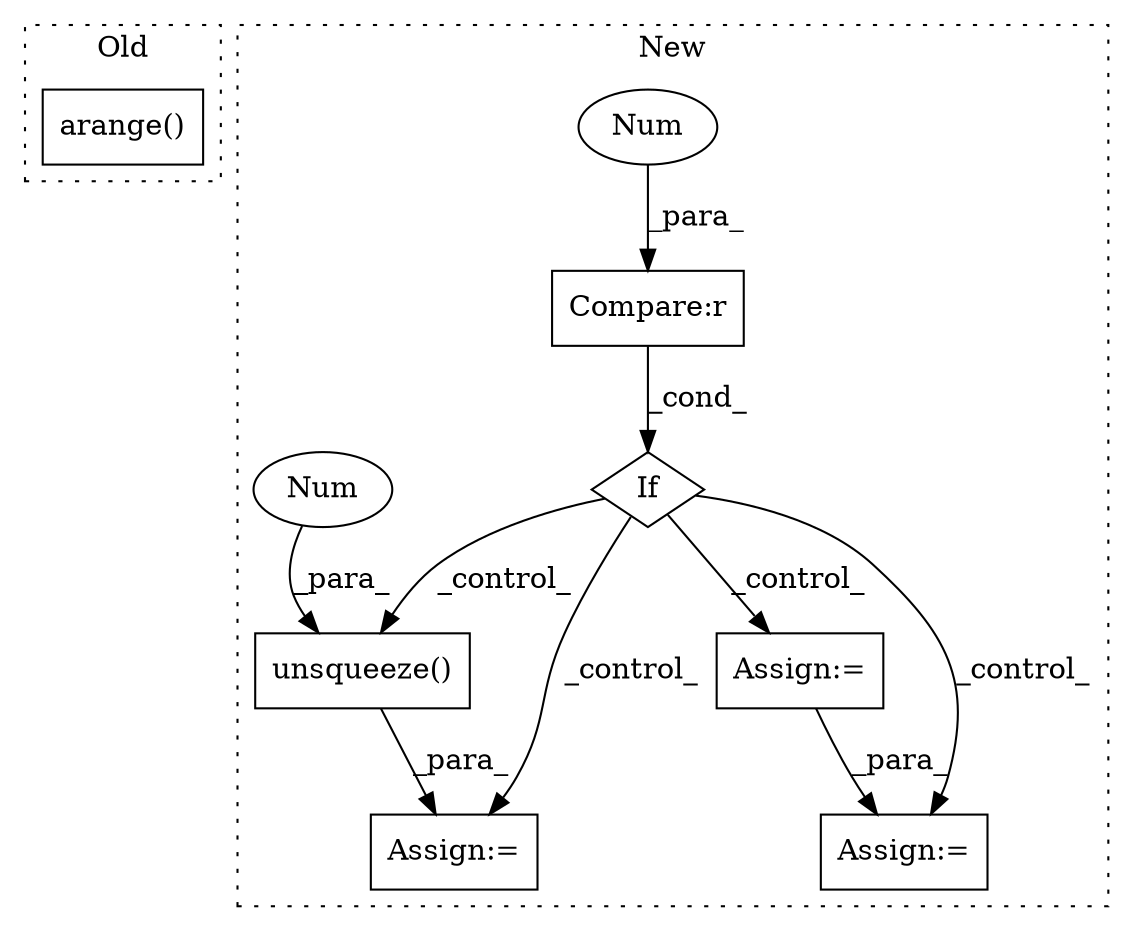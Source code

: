digraph G {
subgraph cluster0 {
1 [label="arange()" a="75" s="14864" l="99" shape="box"];
label = "Old";
style="dotted";
}
subgraph cluster1 {
2 [label="unsqueeze()" a="75" s="18681,18735" l="52,1" shape="box"];
3 [label="Num" a="76" s="18733" l="2" shape="ellipse"];
4 [label="Assign:=" a="68" s="18656" l="3" shape="box"];
5 [label="If" a="96" s="18611" l="3" shape="diamond"];
6 [label="Compare:r" a="40" s="18614" l="20" shape="box"];
7 [label="Num" a="76" s="18633" l="1" shape="ellipse"];
8 [label="Assign:=" a="68" s="18861" l="3" shape="box"];
9 [label="Assign:=" a="68" s="19016" l="4" shape="box"];
label = "New";
style="dotted";
}
2 -> 4 [label="_para_"];
3 -> 2 [label="_para_"];
5 -> 8 [label="_control_"];
5 -> 4 [label="_control_"];
5 -> 9 [label="_control_"];
5 -> 2 [label="_control_"];
6 -> 5 [label="_cond_"];
7 -> 6 [label="_para_"];
8 -> 9 [label="_para_"];
}